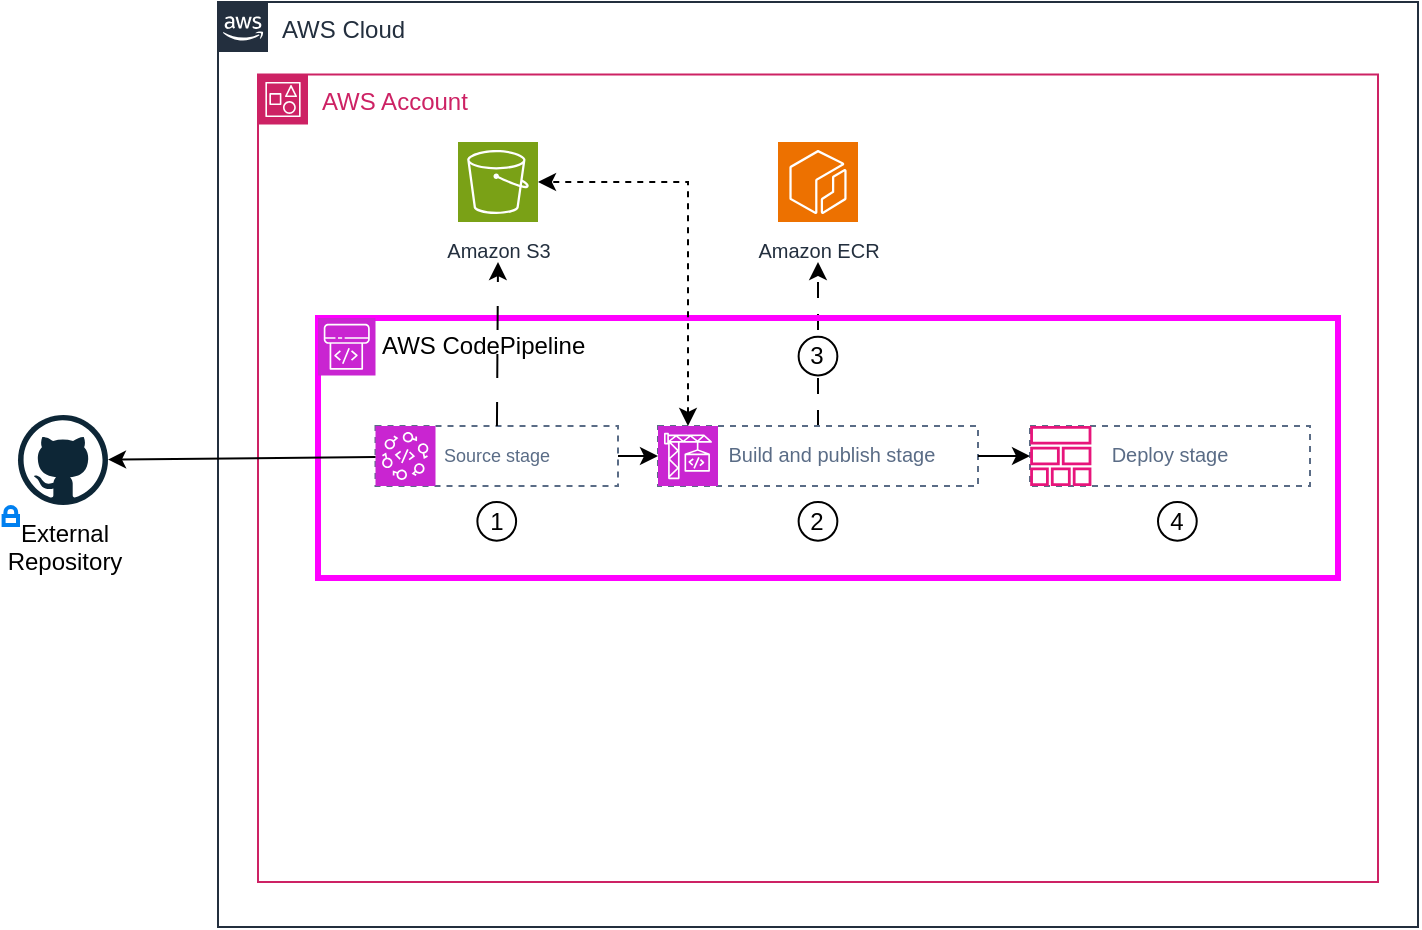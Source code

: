 <mxfile>
    <diagram id="3mjTB3s8jJ-OgzNAg8w_" name="Page-1">
        <mxGraphModel dx="400" dy="723" grid="1" gridSize="10" guides="1" tooltips="1" connect="1" arrows="1" fold="1" page="1" pageScale="1" pageWidth="827" pageHeight="1169" background="#ffffff" math="0" shadow="0">
            <root>
                <mxCell id="0"/>
                <mxCell id="1" parent="0"/>
                <mxCell id="4" value="AWS Cloud" style="points=[[0,0],[0.25,0],[0.5,0],[0.75,0],[1,0],[1,0.25],[1,0.5],[1,0.75],[1,1],[0.75,1],[0.5,1],[0.25,1],[0,1],[0,0.75],[0,0.5],[0,0.25]];outlineConnect=0;gradientColor=none;html=1;whiteSpace=wrap;fontSize=12;fontStyle=0;container=1;pointerEvents=0;collapsible=0;recursiveResize=0;shape=mxgraph.aws4.group;grIcon=mxgraph.aws4.group_aws_cloud_alt;strokeColor=#232F3E;fillColor=none;verticalAlign=top;align=left;spacingLeft=30;fontColor=#232F3E;dashed=0;movable=1;resizable=1;rotatable=1;deletable=1;editable=1;locked=0;connectable=1;" parent="1" vertex="1">
                    <mxGeometry x="140" y="140" width="600" height="462.5" as="geometry"/>
                </mxCell>
                <mxCell id="2" value="AWS Account" style="points=[[0,0],[0.25,0],[0.5,0],[0.75,0],[1,0],[1,0.25],[1,0.5],[1,0.75],[1,1],[0.75,1],[0.5,1],[0.25,1],[0,1],[0,0.75],[0,0.5],[0,0.25]];outlineConnect=0;gradientColor=none;html=1;whiteSpace=wrap;fontSize=12;fontStyle=0;container=1;pointerEvents=0;collapsible=0;recursiveResize=0;shape=mxgraph.aws4.group;grIcon=mxgraph.aws4.group_account;strokeColor=#CD2264;fillColor=none;verticalAlign=top;align=left;spacingLeft=30;fontColor=#CD2264;dashed=0;" parent="4" vertex="1">
                    <mxGeometry x="20" y="36.25" width="560" height="403.75" as="geometry"/>
                </mxCell>
                <mxCell id="21" style="edgeStyle=none;html=1;dashed=1;dashPattern=8 8;" parent="2" source="12" edge="1">
                    <mxGeometry relative="1" as="geometry">
                        <mxPoint x="280" y="93.75" as="targetPoint"/>
                    </mxGeometry>
                </mxCell>
                <mxCell id="7" value="         AWS CodePipeline" style="group;strokeColor=#FF00FF;strokeWidth=3;align=left;" parent="2" vertex="1" connectable="0">
                    <mxGeometry x="30" y="121.75" width="510" height="130" as="geometry"/>
                </mxCell>
                <mxCell id="6" value="" style="sketch=0;points=[[0,0,0],[0.25,0,0],[0.5,0,0],[0.75,0,0],[1,0,0],[0,1,0],[0.25,1,0],[0.5,1,0],[0.75,1,0],[1,1,0],[0,0.25,0],[0,0.5,0],[0,0.75,0],[1,0.25,0],[1,0.5,0],[1,0.75,0]];outlineConnect=0;fontColor=#232F3E;fillColor=#C925D1;strokeColor=#ffffff;dashed=0;verticalLabelPosition=bottom;verticalAlign=top;align=center;html=1;fontSize=12;fontStyle=0;aspect=fixed;shape=mxgraph.aws4.resourceIcon;resIcon=mxgraph.aws4.codepipeline;" parent="7" vertex="1">
                    <mxGeometry width="28.75" height="28.75" as="geometry"/>
                </mxCell>
                <mxCell id="13" value="" style="group;whiteSpace=wrap;html=1;" parent="7" vertex="1" connectable="0">
                    <mxGeometry x="28.75" y="54" width="121.25" height="70" as="geometry"/>
                </mxCell>
                <mxCell id="8" value="&lt;font style=&quot;font-size: 9px;&quot;&gt;Source stage&lt;/font&gt;" style="fillColor=none;strokeColor=#5A6C86;dashed=1;verticalAlign=top;fontStyle=0;fontColor=#5A6C86;whiteSpace=wrap;html=1;" parent="13" vertex="1">
                    <mxGeometry width="121.25" height="30" as="geometry"/>
                </mxCell>
                <mxCell id="10" value="" style="sketch=0;points=[[0,0,0],[0.25,0,0],[0.5,0,0],[0.75,0,0],[1,0,0],[0,1,0],[0.25,1,0],[0.5,1,0],[0.75,1,0],[1,1,0],[0,0.25,0],[0,0.5,0],[0,0.75,0],[1,0.25,0],[1,0.5,0],[1,0.75,0]];outlineConnect=0;fontColor=#232F3E;fillColor=#C925D1;strokeColor=#ffffff;dashed=0;verticalLabelPosition=bottom;verticalAlign=top;align=center;html=1;fontSize=12;fontStyle=0;aspect=fixed;shape=mxgraph.aws4.resourceIcon;resIcon=mxgraph.aws4.codestar;" parent="13" vertex="1">
                    <mxGeometry width="30" height="30" as="geometry"/>
                </mxCell>
                <mxCell id="24" value="1" style="ellipse;whiteSpace=wrap;html=1;aspect=fixed;" parent="13" vertex="1">
                    <mxGeometry x="50.94" y="38" width="19.37" height="19.37" as="geometry"/>
                </mxCell>
                <mxCell id="19" value="" style="group" parent="7" vertex="1" connectable="0">
                    <mxGeometry x="170" y="54" width="160" height="30" as="geometry"/>
                </mxCell>
                <mxCell id="12" value="&lt;font size=&quot;1&quot;&gt;&amp;nbsp; &amp;nbsp; &amp;nbsp;Build and publish stage&lt;/font&gt;" style="fillColor=none;strokeColor=#5A6C86;dashed=1;verticalAlign=top;fontStyle=0;fontColor=#5A6C86;whiteSpace=wrap;html=1;" parent="19" vertex="1">
                    <mxGeometry width="160" height="30" as="geometry"/>
                </mxCell>
                <mxCell id="14" value="" style="sketch=0;points=[[0,0,0],[0.25,0,0],[0.5,0,0],[0.75,0,0],[1,0,0],[0,1,0],[0.25,1,0],[0.5,1,0],[0.75,1,0],[1,1,0],[0,0.25,0],[0,0.5,0],[0,0.75,0],[1,0.25,0],[1,0.5,0],[1,0.75,0]];outlineConnect=0;fontColor=#232F3E;fillColor=#C925D1;strokeColor=#ffffff;dashed=0;verticalLabelPosition=bottom;verticalAlign=top;align=center;html=1;fontSize=12;fontStyle=0;aspect=fixed;shape=mxgraph.aws4.resourceIcon;resIcon=mxgraph.aws4.codebuild;" parent="19" vertex="1">
                    <mxGeometry width="30" height="30" as="geometry"/>
                </mxCell>
                <mxCell id="20" value="" style="group" parent="7" vertex="1" connectable="0">
                    <mxGeometry x="356" y="54" width="140" height="30" as="geometry"/>
                </mxCell>
                <mxCell id="16" value="&lt;font size=&quot;1&quot;&gt;Deploy stage&lt;/font&gt;" style="fillColor=none;strokeColor=#5A6C86;dashed=1;verticalAlign=top;fontStyle=0;fontColor=#5A6C86;whiteSpace=wrap;html=1;" parent="20" vertex="1">
                    <mxGeometry width="140" height="30" as="geometry"/>
                </mxCell>
                <mxCell id="17" value="" style="sketch=0;outlineConnect=0;fontColor=#232F3E;gradientColor=none;fillColor=#E7157B;strokeColor=none;dashed=0;verticalLabelPosition=bottom;verticalAlign=top;align=center;html=1;fontSize=12;fontStyle=0;aspect=fixed;pointerEvents=1;shape=mxgraph.aws4.stack;" parent="20" vertex="1">
                    <mxGeometry width="30.79" height="30" as="geometry"/>
                </mxCell>
                <mxCell id="22" style="edgeStyle=none;html=1;entryX=0;entryY=0.5;entryDx=0;entryDy=0;" parent="7" source="8" target="12" edge="1">
                    <mxGeometry relative="1" as="geometry"/>
                </mxCell>
                <mxCell id="23" style="edgeStyle=none;html=1;entryX=0;entryY=0.5;entryDx=0;entryDy=0;" parent="7" source="12" target="16" edge="1">
                    <mxGeometry relative="1" as="geometry"/>
                </mxCell>
                <mxCell id="26" value="2" style="ellipse;whiteSpace=wrap;html=1;aspect=fixed;" parent="7" vertex="1">
                    <mxGeometry x="240.31" y="92" width="19.37" height="19.37" as="geometry"/>
                </mxCell>
                <mxCell id="27" value="3" style="ellipse;whiteSpace=wrap;html=1;aspect=fixed;" parent="7" vertex="1">
                    <mxGeometry x="240.31" y="9.38" width="19.37" height="19.37" as="geometry"/>
                </mxCell>
                <mxCell id="28" value="4" style="ellipse;whiteSpace=wrap;html=1;aspect=fixed;" parent="7" vertex="1">
                    <mxGeometry x="420" y="92" width="19.37" height="19.37" as="geometry"/>
                </mxCell>
                <mxCell id="18" value="&lt;font style=&quot;font-size: 10px;&quot;&gt;Amazon ECR&lt;/font&gt;" style="sketch=0;points=[[0,0,0],[0.25,0,0],[0.5,0,0],[0.75,0,0],[1,0,0],[0,1,0],[0.25,1,0],[0.5,1,0],[0.75,1,0],[1,1,0],[0,0.25,0],[0,0.5,0],[0,0.75,0],[1,0.25,0],[1,0.5,0],[1,0.75,0]];outlineConnect=0;fontColor=#232F3E;fillColor=#ED7100;strokeColor=#ffffff;dashed=0;verticalLabelPosition=bottom;verticalAlign=top;align=center;html=1;fontSize=12;fontStyle=0;aspect=fixed;shape=mxgraph.aws4.resourceIcon;resIcon=mxgraph.aws4.ecr;" parent="2" vertex="1">
                    <mxGeometry x="260" y="33.75" width="40" height="40" as="geometry"/>
                </mxCell>
                <mxCell id="29" value="&lt;font style=&quot;font-size: 10px;&quot;&gt;Amazon S3&lt;/font&gt;" style="sketch=0;points=[[0,0,0],[0.25,0,0],[0.5,0,0],[0.75,0,0],[1,0,0],[0,1,0],[0.25,1,0],[0.5,1,0],[0.75,1,0],[1,1,0],[0,0.25,0],[0,0.5,0],[0,0.75,0],[1,0.25,0],[1,0.5,0],[1,0.75,0]];outlineConnect=0;fontColor=#232F3E;fillColor=#7AA116;strokeColor=#ffffff;dashed=0;verticalLabelPosition=bottom;verticalAlign=top;align=center;html=1;fontSize=12;fontStyle=0;aspect=fixed;shape=mxgraph.aws4.resourceIcon;resIcon=mxgraph.aws4.s3;" vertex="1" parent="2">
                    <mxGeometry x="100" y="33.75" width="40" height="40" as="geometry"/>
                </mxCell>
                <mxCell id="32" style="edgeStyle=none;html=1;dashed=1;dashPattern=12 12;" edge="1" parent="2" source="8">
                    <mxGeometry relative="1" as="geometry">
                        <mxPoint x="120" y="93.75" as="targetPoint"/>
                    </mxGeometry>
                </mxCell>
                <mxCell id="33" style="edgeStyle=none;html=1;entryX=1;entryY=0.5;entryDx=0;entryDy=0;entryPerimeter=0;rounded=0;curved=0;endArrow=classic;endFill=1;startArrow=classic;startFill=1;dashed=1;" edge="1" parent="2" source="14" target="29">
                    <mxGeometry relative="1" as="geometry">
                        <Array as="points">
                            <mxPoint x="215" y="53.75"/>
                        </Array>
                    </mxGeometry>
                </mxCell>
                <mxCell id="3" value="External&lt;div&gt;Repository&lt;/div&gt;" style="dashed=0;outlineConnect=0;html=1;align=center;labelPosition=center;verticalLabelPosition=bottom;verticalAlign=top;shape=mxgraph.weblogos.github" parent="1" vertex="1">
                    <mxGeometry x="40" y="346.5" width="45" height="45" as="geometry"/>
                </mxCell>
                <mxCell id="11" style="edgeStyle=none;html=1;" parent="1" source="8" target="3" edge="1">
                    <mxGeometry relative="1" as="geometry"/>
                </mxCell>
                <mxCell id="34" value="" style="html=1;verticalLabelPosition=bottom;align=center;labelBackgroundColor=#ffffff;verticalAlign=top;strokeWidth=2;strokeColor=#0080F0;shadow=0;dashed=0;shape=mxgraph.ios7.icons.locked;" vertex="1" parent="1">
                    <mxGeometry x="32.8" y="392.5" width="7.2" height="9" as="geometry"/>
                </mxCell>
            </root>
        </mxGraphModel>
    </diagram>
</mxfile>